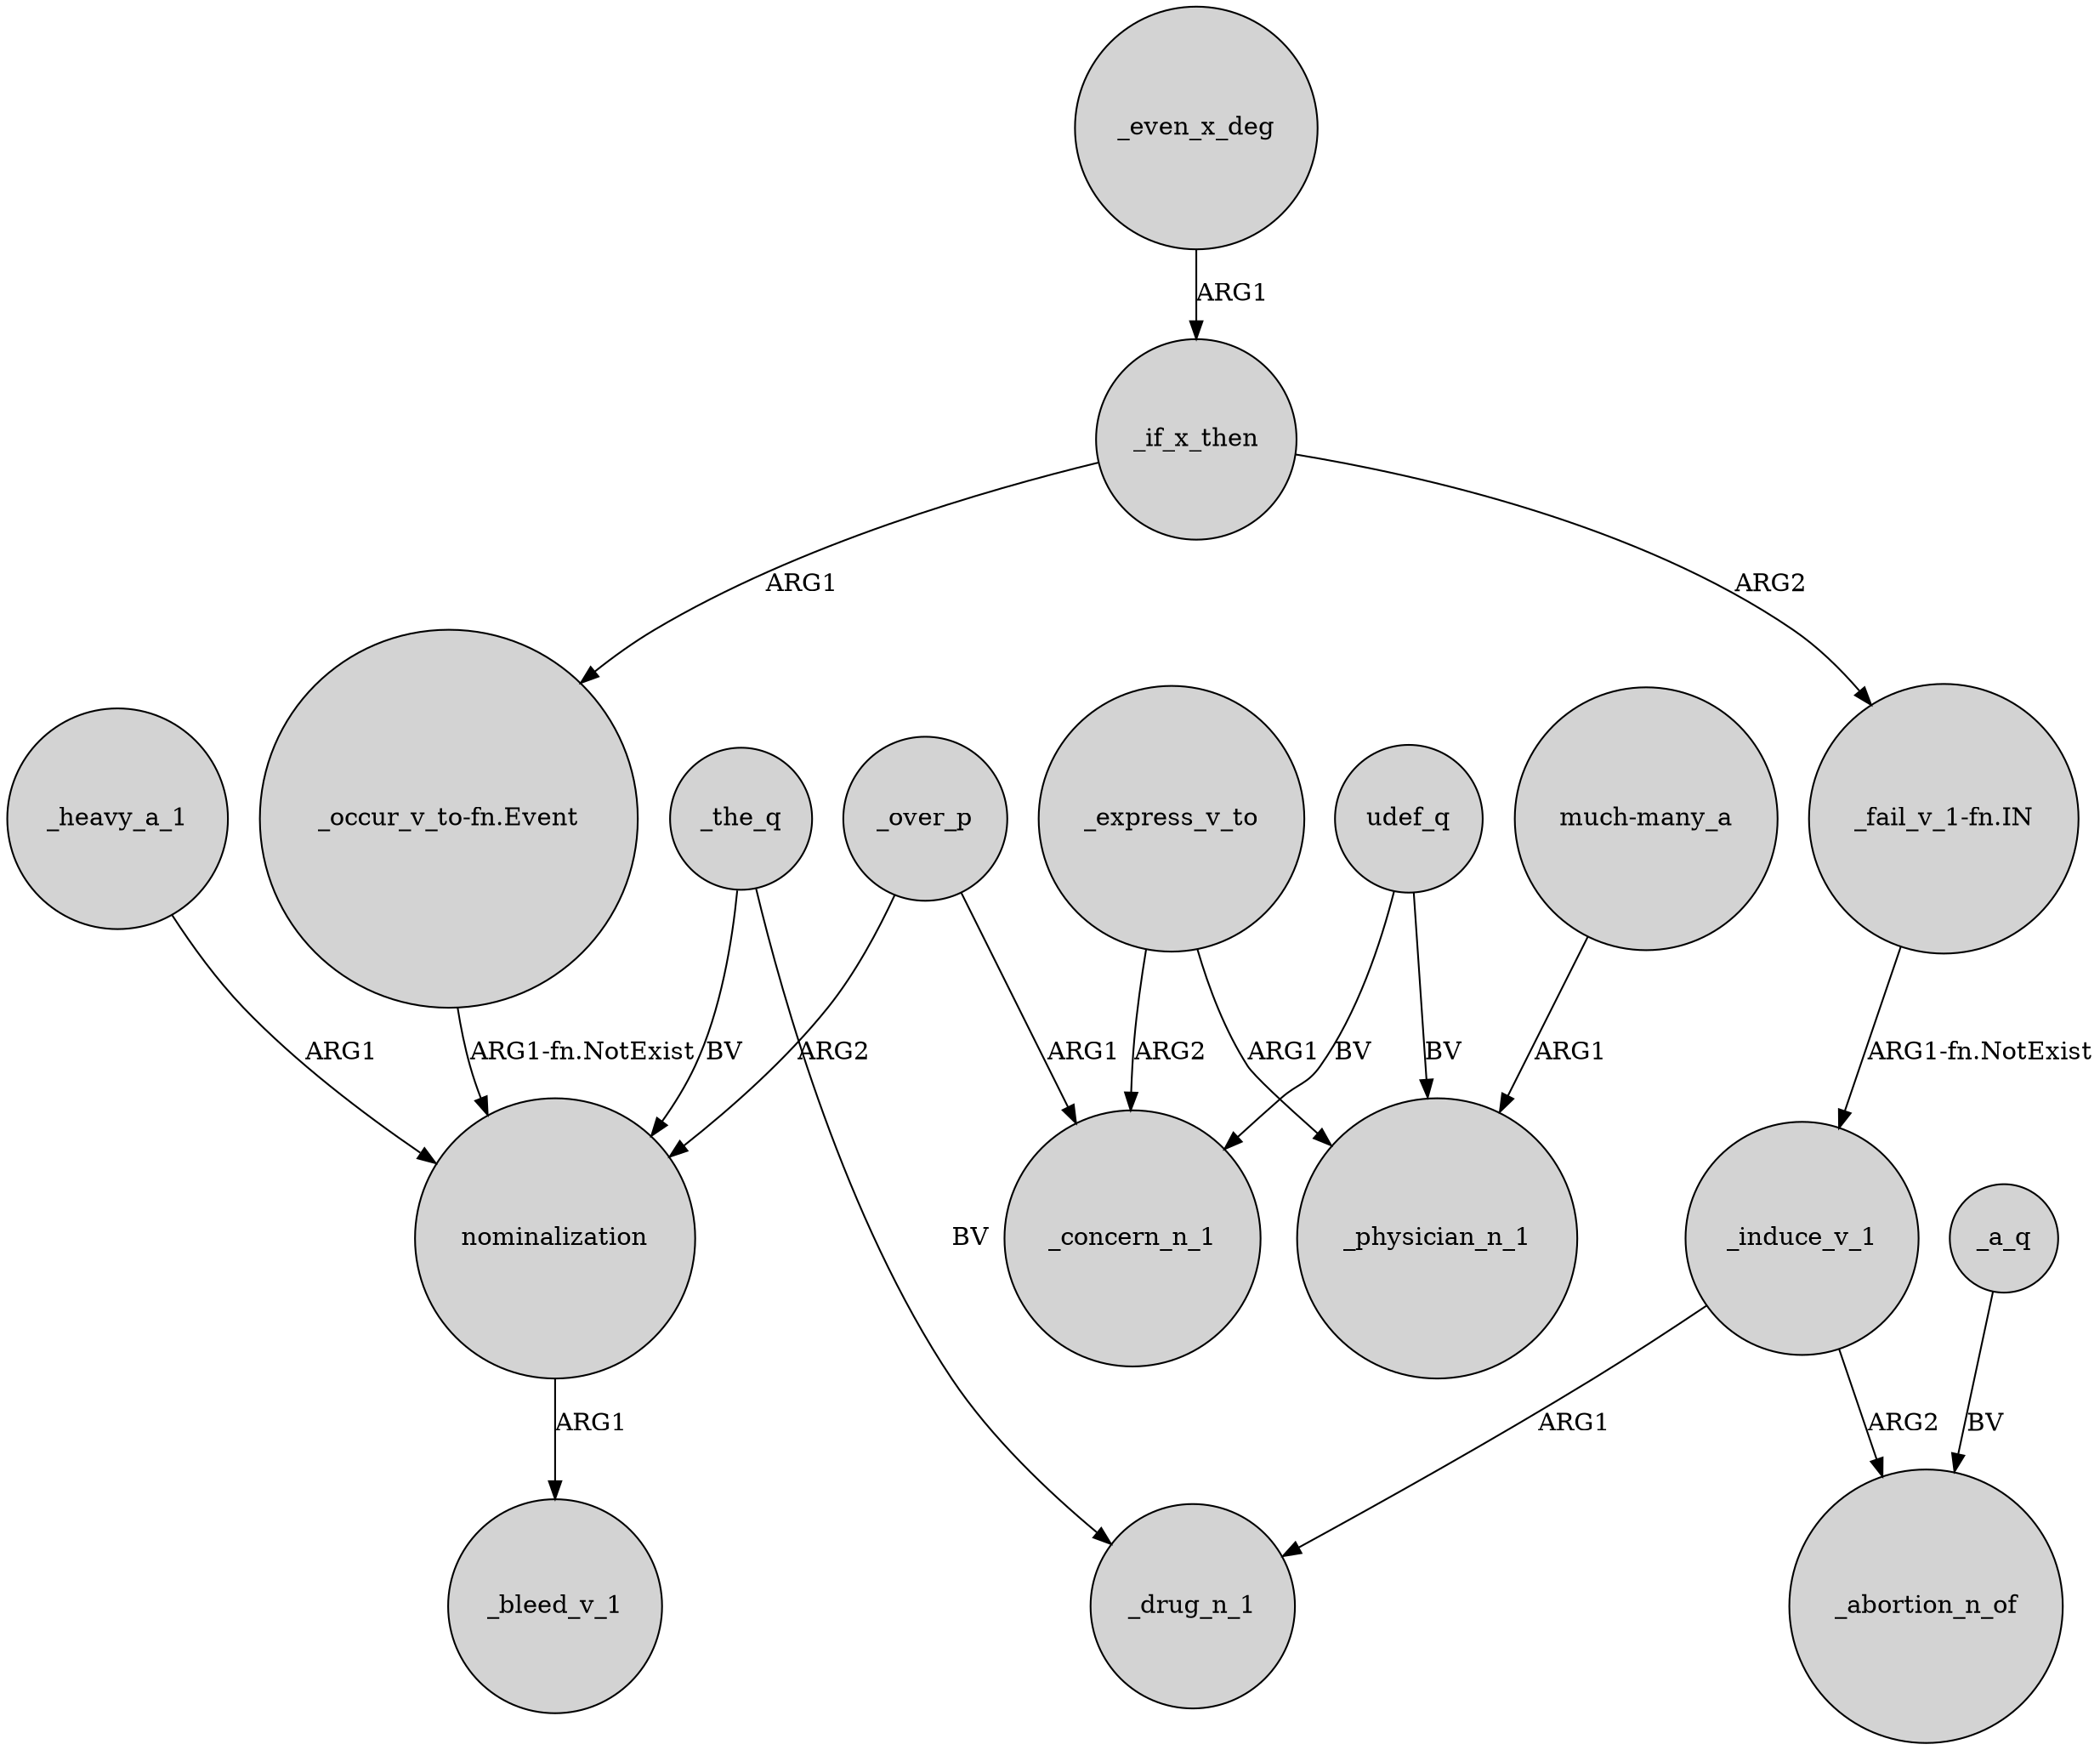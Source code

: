 digraph {
	node [shape=circle style=filled]
	_if_x_then -> "_fail_v_1-fn.IN" [label=ARG2]
	_induce_v_1 -> _drug_n_1 [label=ARG1]
	"_occur_v_to-fn.Event" -> nominalization [label="ARG1-fn.NotExist"]
	_even_x_deg -> _if_x_then [label=ARG1]
	_express_v_to -> _physician_n_1 [label=ARG1]
	"much-many_a" -> _physician_n_1 [label=ARG1]
	udef_q -> _physician_n_1 [label=BV]
	_the_q -> _drug_n_1 [label=BV]
	nominalization -> _bleed_v_1 [label=ARG1]
	_heavy_a_1 -> nominalization [label=ARG1]
	_over_p -> _concern_n_1 [label=ARG1]
	udef_q -> _concern_n_1 [label=BV]
	_over_p -> nominalization [label=ARG2]
	_induce_v_1 -> _abortion_n_of [label=ARG2]
	"_fail_v_1-fn.IN" -> _induce_v_1 [label="ARG1-fn.NotExist"]
	_express_v_to -> _concern_n_1 [label=ARG2]
	_if_x_then -> "_occur_v_to-fn.Event" [label=ARG1]
	_a_q -> _abortion_n_of [label=BV]
	_the_q -> nominalization [label=BV]
}
